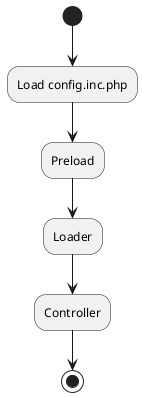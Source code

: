 @startuml

(*) --> "Load config.inc.php"

"Load config.inc.php" --> "Preload"

"Preload" --> "Loader"

"Loader" --> "Controller" 

"Controller" --> (*)

@enduml
